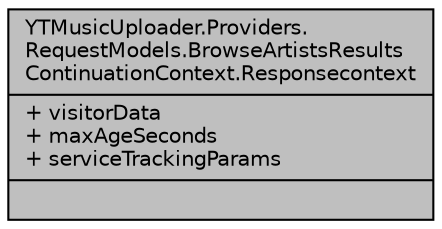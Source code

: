 digraph "YTMusicUploader.Providers.RequestModels.BrowseArtistsResultsContinuationContext.Responsecontext"
{
 // LATEX_PDF_SIZE
  edge [fontname="Helvetica",fontsize="10",labelfontname="Helvetica",labelfontsize="10"];
  node [fontname="Helvetica",fontsize="10",shape=record];
  Node1 [label="{YTMusicUploader.Providers.\lRequestModels.BrowseArtistsResults\lContinuationContext.Responsecontext\n|+ visitorData\l+ maxAgeSeconds\l+ serviceTrackingParams\l|}",height=0.2,width=0.4,color="black", fillcolor="grey75", style="filled", fontcolor="black",tooltip=" "];
}
